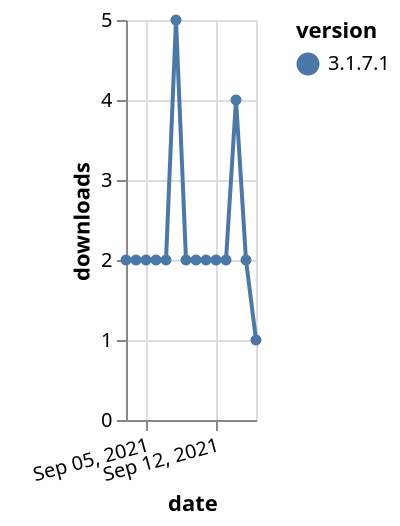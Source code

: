 {"$schema": "https://vega.github.io/schema/vega-lite/v5.json", "description": "A simple bar chart with embedded data.", "data": {"values": [{"date": "2021-09-03", "total": 2426, "delta": 2, "version": "3.1.7.1"}, {"date": "2021-09-04", "total": 2428, "delta": 2, "version": "3.1.7.1"}, {"date": "2021-09-05", "total": 2430, "delta": 2, "version": "3.1.7.1"}, {"date": "2021-09-06", "total": 2432, "delta": 2, "version": "3.1.7.1"}, {"date": "2021-09-07", "total": 2434, "delta": 2, "version": "3.1.7.1"}, {"date": "2021-09-08", "total": 2439, "delta": 5, "version": "3.1.7.1"}, {"date": "2021-09-09", "total": 2441, "delta": 2, "version": "3.1.7.1"}, {"date": "2021-09-10", "total": 2443, "delta": 2, "version": "3.1.7.1"}, {"date": "2021-09-11", "total": 2445, "delta": 2, "version": "3.1.7.1"}, {"date": "2021-09-12", "total": 2447, "delta": 2, "version": "3.1.7.1"}, {"date": "2021-09-13", "total": 2449, "delta": 2, "version": "3.1.7.1"}, {"date": "2021-09-14", "total": 2453, "delta": 4, "version": "3.1.7.1"}, {"date": "2021-09-15", "total": 2455, "delta": 2, "version": "3.1.7.1"}, {"date": "2021-09-16", "total": 2456, "delta": 1, "version": "3.1.7.1"}]}, "width": "container", "mark": {"type": "line", "point": {"filled": true}}, "encoding": {"x": {"field": "date", "type": "temporal", "timeUnit": "yearmonthdate", "title": "date", "axis": {"labelAngle": -15}}, "y": {"field": "delta", "type": "quantitative", "title": "downloads"}, "color": {"field": "version", "type": "nominal"}, "tooltip": {"field": "delta"}}}
